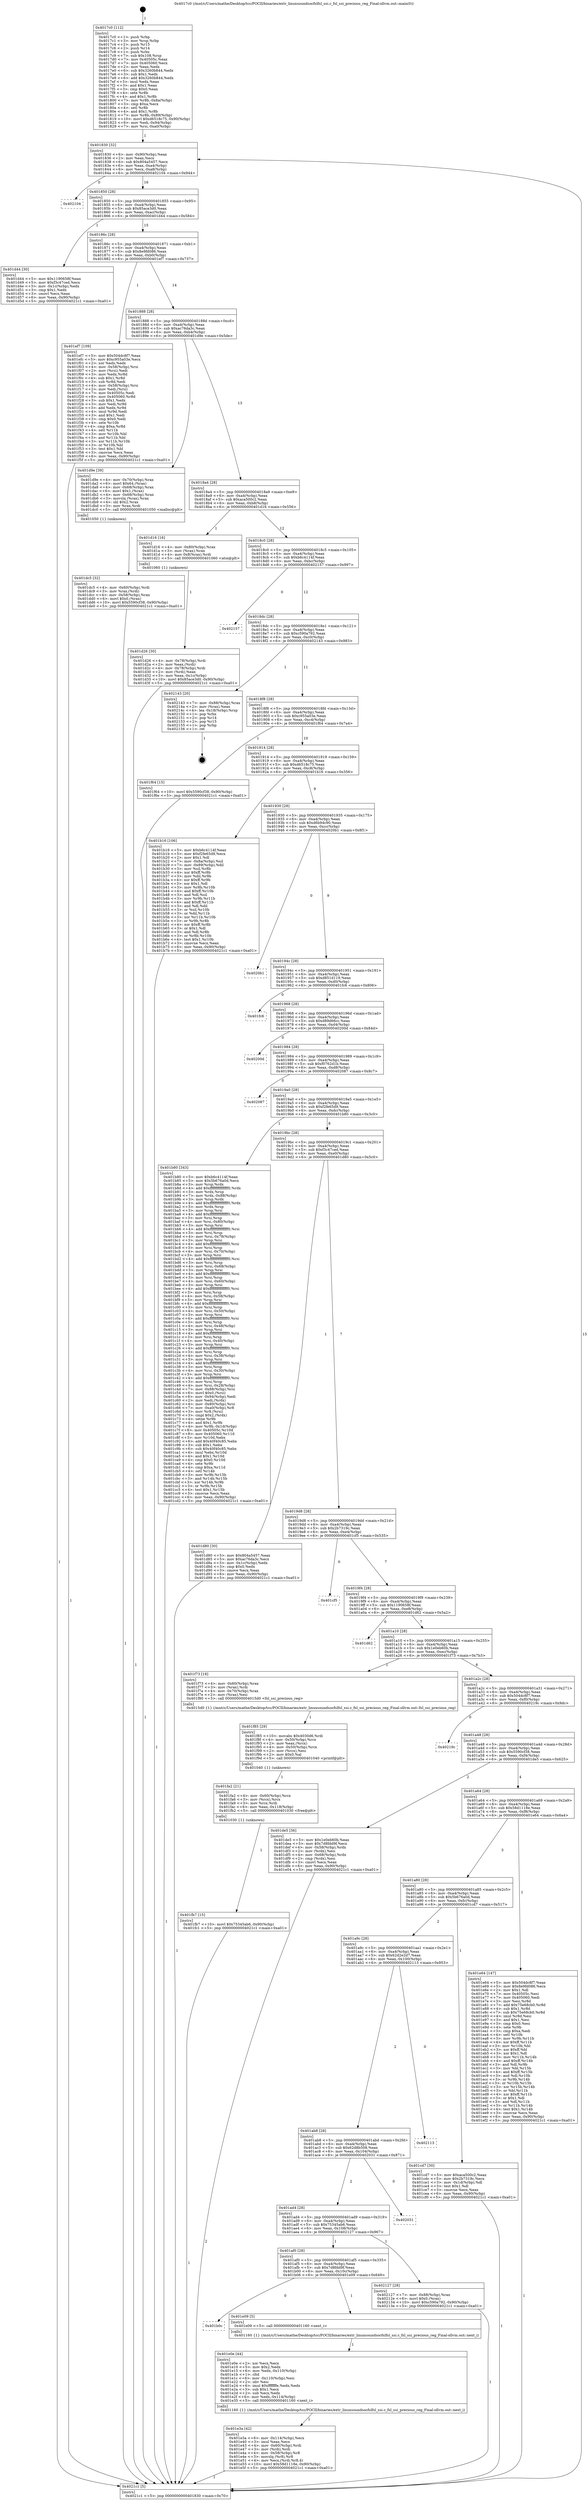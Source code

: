 digraph "0x4017c0" {
  label = "0x4017c0 (/mnt/c/Users/mathe/Desktop/tcc/POCII/binaries/extr_linuxsoundsocfslfsl_ssi.c_fsl_ssi_precious_reg_Final-ollvm.out::main(0))"
  labelloc = "t"
  node[shape=record]

  Entry [label="",width=0.3,height=0.3,shape=circle,fillcolor=black,style=filled]
  "0x401830" [label="{
     0x401830 [32]\l
     | [instrs]\l
     &nbsp;&nbsp;0x401830 \<+6\>: mov -0x90(%rbp),%eax\l
     &nbsp;&nbsp;0x401836 \<+2\>: mov %eax,%ecx\l
     &nbsp;&nbsp;0x401838 \<+6\>: sub $0x804a5457,%ecx\l
     &nbsp;&nbsp;0x40183e \<+6\>: mov %eax,-0xa4(%rbp)\l
     &nbsp;&nbsp;0x401844 \<+6\>: mov %ecx,-0xa8(%rbp)\l
     &nbsp;&nbsp;0x40184a \<+6\>: je 0000000000402104 \<main+0x944\>\l
  }"]
  "0x402104" [label="{
     0x402104\l
  }", style=dashed]
  "0x401850" [label="{
     0x401850 [28]\l
     | [instrs]\l
     &nbsp;&nbsp;0x401850 \<+5\>: jmp 0000000000401855 \<main+0x95\>\l
     &nbsp;&nbsp;0x401855 \<+6\>: mov -0xa4(%rbp),%eax\l
     &nbsp;&nbsp;0x40185b \<+5\>: sub $0x85ace3d0,%eax\l
     &nbsp;&nbsp;0x401860 \<+6\>: mov %eax,-0xac(%rbp)\l
     &nbsp;&nbsp;0x401866 \<+6\>: je 0000000000401d44 \<main+0x584\>\l
  }"]
  Exit [label="",width=0.3,height=0.3,shape=circle,fillcolor=black,style=filled,peripheries=2]
  "0x401d44" [label="{
     0x401d44 [30]\l
     | [instrs]\l
     &nbsp;&nbsp;0x401d44 \<+5\>: mov $0x1190658f,%eax\l
     &nbsp;&nbsp;0x401d49 \<+5\>: mov $0xf3c47ced,%ecx\l
     &nbsp;&nbsp;0x401d4e \<+3\>: mov -0x1c(%rbp),%edx\l
     &nbsp;&nbsp;0x401d51 \<+3\>: cmp $0x1,%edx\l
     &nbsp;&nbsp;0x401d54 \<+3\>: cmovl %ecx,%eax\l
     &nbsp;&nbsp;0x401d57 \<+6\>: mov %eax,-0x90(%rbp)\l
     &nbsp;&nbsp;0x401d5d \<+5\>: jmp 00000000004021c1 \<main+0xa01\>\l
  }"]
  "0x40186c" [label="{
     0x40186c [28]\l
     | [instrs]\l
     &nbsp;&nbsp;0x40186c \<+5\>: jmp 0000000000401871 \<main+0xb1\>\l
     &nbsp;&nbsp;0x401871 \<+6\>: mov -0xa4(%rbp),%eax\l
     &nbsp;&nbsp;0x401877 \<+5\>: sub $0x8e9fd086,%eax\l
     &nbsp;&nbsp;0x40187c \<+6\>: mov %eax,-0xb0(%rbp)\l
     &nbsp;&nbsp;0x401882 \<+6\>: je 0000000000401ef7 \<main+0x737\>\l
  }"]
  "0x401fb7" [label="{
     0x401fb7 [15]\l
     | [instrs]\l
     &nbsp;&nbsp;0x401fb7 \<+10\>: movl $0x75345ab6,-0x90(%rbp)\l
     &nbsp;&nbsp;0x401fc1 \<+5\>: jmp 00000000004021c1 \<main+0xa01\>\l
  }"]
  "0x401ef7" [label="{
     0x401ef7 [109]\l
     | [instrs]\l
     &nbsp;&nbsp;0x401ef7 \<+5\>: mov $0x504dc8f7,%eax\l
     &nbsp;&nbsp;0x401efc \<+5\>: mov $0xc955a03e,%ecx\l
     &nbsp;&nbsp;0x401f01 \<+2\>: xor %edx,%edx\l
     &nbsp;&nbsp;0x401f03 \<+4\>: mov -0x58(%rbp),%rsi\l
     &nbsp;&nbsp;0x401f07 \<+2\>: mov (%rsi),%edi\l
     &nbsp;&nbsp;0x401f09 \<+3\>: mov %edx,%r8d\l
     &nbsp;&nbsp;0x401f0c \<+4\>: sub $0x1,%r8d\l
     &nbsp;&nbsp;0x401f10 \<+3\>: sub %r8d,%edi\l
     &nbsp;&nbsp;0x401f13 \<+4\>: mov -0x58(%rbp),%rsi\l
     &nbsp;&nbsp;0x401f17 \<+2\>: mov %edi,(%rsi)\l
     &nbsp;&nbsp;0x401f19 \<+7\>: mov 0x40505c,%edi\l
     &nbsp;&nbsp;0x401f20 \<+8\>: mov 0x405060,%r8d\l
     &nbsp;&nbsp;0x401f28 \<+3\>: sub $0x1,%edx\l
     &nbsp;&nbsp;0x401f2b \<+3\>: mov %edi,%r9d\l
     &nbsp;&nbsp;0x401f2e \<+3\>: add %edx,%r9d\l
     &nbsp;&nbsp;0x401f31 \<+4\>: imul %r9d,%edi\l
     &nbsp;&nbsp;0x401f35 \<+3\>: and $0x1,%edi\l
     &nbsp;&nbsp;0x401f38 \<+3\>: cmp $0x0,%edi\l
     &nbsp;&nbsp;0x401f3b \<+4\>: sete %r10b\l
     &nbsp;&nbsp;0x401f3f \<+4\>: cmp $0xa,%r8d\l
     &nbsp;&nbsp;0x401f43 \<+4\>: setl %r11b\l
     &nbsp;&nbsp;0x401f47 \<+3\>: mov %r10b,%bl\l
     &nbsp;&nbsp;0x401f4a \<+3\>: and %r11b,%bl\l
     &nbsp;&nbsp;0x401f4d \<+3\>: xor %r11b,%r10b\l
     &nbsp;&nbsp;0x401f50 \<+3\>: or %r10b,%bl\l
     &nbsp;&nbsp;0x401f53 \<+3\>: test $0x1,%bl\l
     &nbsp;&nbsp;0x401f56 \<+3\>: cmovne %ecx,%eax\l
     &nbsp;&nbsp;0x401f59 \<+6\>: mov %eax,-0x90(%rbp)\l
     &nbsp;&nbsp;0x401f5f \<+5\>: jmp 00000000004021c1 \<main+0xa01\>\l
  }"]
  "0x401888" [label="{
     0x401888 [28]\l
     | [instrs]\l
     &nbsp;&nbsp;0x401888 \<+5\>: jmp 000000000040188d \<main+0xcd\>\l
     &nbsp;&nbsp;0x40188d \<+6\>: mov -0xa4(%rbp),%eax\l
     &nbsp;&nbsp;0x401893 \<+5\>: sub $0xac76da3c,%eax\l
     &nbsp;&nbsp;0x401898 \<+6\>: mov %eax,-0xb4(%rbp)\l
     &nbsp;&nbsp;0x40189e \<+6\>: je 0000000000401d9e \<main+0x5de\>\l
  }"]
  "0x401fa2" [label="{
     0x401fa2 [21]\l
     | [instrs]\l
     &nbsp;&nbsp;0x401fa2 \<+4\>: mov -0x60(%rbp),%rcx\l
     &nbsp;&nbsp;0x401fa6 \<+3\>: mov (%rcx),%rcx\l
     &nbsp;&nbsp;0x401fa9 \<+3\>: mov %rcx,%rdi\l
     &nbsp;&nbsp;0x401fac \<+6\>: mov %eax,-0x118(%rbp)\l
     &nbsp;&nbsp;0x401fb2 \<+5\>: call 0000000000401030 \<free@plt\>\l
     | [calls]\l
     &nbsp;&nbsp;0x401030 \{1\} (unknown)\l
  }"]
  "0x401d9e" [label="{
     0x401d9e [39]\l
     | [instrs]\l
     &nbsp;&nbsp;0x401d9e \<+4\>: mov -0x70(%rbp),%rax\l
     &nbsp;&nbsp;0x401da2 \<+6\>: movl $0x64,(%rax)\l
     &nbsp;&nbsp;0x401da8 \<+4\>: mov -0x68(%rbp),%rax\l
     &nbsp;&nbsp;0x401dac \<+6\>: movl $0x1,(%rax)\l
     &nbsp;&nbsp;0x401db2 \<+4\>: mov -0x68(%rbp),%rax\l
     &nbsp;&nbsp;0x401db6 \<+3\>: movslq (%rax),%rax\l
     &nbsp;&nbsp;0x401db9 \<+4\>: shl $0x2,%rax\l
     &nbsp;&nbsp;0x401dbd \<+3\>: mov %rax,%rdi\l
     &nbsp;&nbsp;0x401dc0 \<+5\>: call 0000000000401050 \<malloc@plt\>\l
     | [calls]\l
     &nbsp;&nbsp;0x401050 \{1\} (unknown)\l
  }"]
  "0x4018a4" [label="{
     0x4018a4 [28]\l
     | [instrs]\l
     &nbsp;&nbsp;0x4018a4 \<+5\>: jmp 00000000004018a9 \<main+0xe9\>\l
     &nbsp;&nbsp;0x4018a9 \<+6\>: mov -0xa4(%rbp),%eax\l
     &nbsp;&nbsp;0x4018af \<+5\>: sub $0xaca500c2,%eax\l
     &nbsp;&nbsp;0x4018b4 \<+6\>: mov %eax,-0xb8(%rbp)\l
     &nbsp;&nbsp;0x4018ba \<+6\>: je 0000000000401d16 \<main+0x556\>\l
  }"]
  "0x401f85" [label="{
     0x401f85 [29]\l
     | [instrs]\l
     &nbsp;&nbsp;0x401f85 \<+10\>: movabs $0x4030d6,%rdi\l
     &nbsp;&nbsp;0x401f8f \<+4\>: mov -0x50(%rbp),%rcx\l
     &nbsp;&nbsp;0x401f93 \<+2\>: mov %eax,(%rcx)\l
     &nbsp;&nbsp;0x401f95 \<+4\>: mov -0x50(%rbp),%rcx\l
     &nbsp;&nbsp;0x401f99 \<+2\>: mov (%rcx),%esi\l
     &nbsp;&nbsp;0x401f9b \<+2\>: mov $0x0,%al\l
     &nbsp;&nbsp;0x401f9d \<+5\>: call 0000000000401040 \<printf@plt\>\l
     | [calls]\l
     &nbsp;&nbsp;0x401040 \{1\} (unknown)\l
  }"]
  "0x401d16" [label="{
     0x401d16 [16]\l
     | [instrs]\l
     &nbsp;&nbsp;0x401d16 \<+4\>: mov -0x80(%rbp),%rax\l
     &nbsp;&nbsp;0x401d1a \<+3\>: mov (%rax),%rax\l
     &nbsp;&nbsp;0x401d1d \<+4\>: mov 0x8(%rax),%rdi\l
     &nbsp;&nbsp;0x401d21 \<+5\>: call 0000000000401060 \<atoi@plt\>\l
     | [calls]\l
     &nbsp;&nbsp;0x401060 \{1\} (unknown)\l
  }"]
  "0x4018c0" [label="{
     0x4018c0 [28]\l
     | [instrs]\l
     &nbsp;&nbsp;0x4018c0 \<+5\>: jmp 00000000004018c5 \<main+0x105\>\l
     &nbsp;&nbsp;0x4018c5 \<+6\>: mov -0xa4(%rbp),%eax\l
     &nbsp;&nbsp;0x4018cb \<+5\>: sub $0xb6c4114f,%eax\l
     &nbsp;&nbsp;0x4018d0 \<+6\>: mov %eax,-0xbc(%rbp)\l
     &nbsp;&nbsp;0x4018d6 \<+6\>: je 0000000000402157 \<main+0x997\>\l
  }"]
  "0x401e3a" [label="{
     0x401e3a [42]\l
     | [instrs]\l
     &nbsp;&nbsp;0x401e3a \<+6\>: mov -0x114(%rbp),%ecx\l
     &nbsp;&nbsp;0x401e40 \<+3\>: imul %eax,%ecx\l
     &nbsp;&nbsp;0x401e43 \<+4\>: mov -0x60(%rbp),%rdi\l
     &nbsp;&nbsp;0x401e47 \<+3\>: mov (%rdi),%rdi\l
     &nbsp;&nbsp;0x401e4a \<+4\>: mov -0x58(%rbp),%r8\l
     &nbsp;&nbsp;0x401e4e \<+3\>: movslq (%r8),%r8\l
     &nbsp;&nbsp;0x401e51 \<+4\>: mov %ecx,(%rdi,%r8,4)\l
     &nbsp;&nbsp;0x401e55 \<+10\>: movl $0x58d1118e,-0x90(%rbp)\l
     &nbsp;&nbsp;0x401e5f \<+5\>: jmp 00000000004021c1 \<main+0xa01\>\l
  }"]
  "0x402157" [label="{
     0x402157\l
  }", style=dashed]
  "0x4018dc" [label="{
     0x4018dc [28]\l
     | [instrs]\l
     &nbsp;&nbsp;0x4018dc \<+5\>: jmp 00000000004018e1 \<main+0x121\>\l
     &nbsp;&nbsp;0x4018e1 \<+6\>: mov -0xa4(%rbp),%eax\l
     &nbsp;&nbsp;0x4018e7 \<+5\>: sub $0xc590a792,%eax\l
     &nbsp;&nbsp;0x4018ec \<+6\>: mov %eax,-0xc0(%rbp)\l
     &nbsp;&nbsp;0x4018f2 \<+6\>: je 0000000000402143 \<main+0x983\>\l
  }"]
  "0x401e0e" [label="{
     0x401e0e [44]\l
     | [instrs]\l
     &nbsp;&nbsp;0x401e0e \<+2\>: xor %ecx,%ecx\l
     &nbsp;&nbsp;0x401e10 \<+5\>: mov $0x2,%edx\l
     &nbsp;&nbsp;0x401e15 \<+6\>: mov %edx,-0x110(%rbp)\l
     &nbsp;&nbsp;0x401e1b \<+1\>: cltd\l
     &nbsp;&nbsp;0x401e1c \<+6\>: mov -0x110(%rbp),%esi\l
     &nbsp;&nbsp;0x401e22 \<+2\>: idiv %esi\l
     &nbsp;&nbsp;0x401e24 \<+6\>: imul $0xfffffffe,%edx,%edx\l
     &nbsp;&nbsp;0x401e2a \<+3\>: sub $0x1,%ecx\l
     &nbsp;&nbsp;0x401e2d \<+2\>: sub %ecx,%edx\l
     &nbsp;&nbsp;0x401e2f \<+6\>: mov %edx,-0x114(%rbp)\l
     &nbsp;&nbsp;0x401e35 \<+5\>: call 0000000000401160 \<next_i\>\l
     | [calls]\l
     &nbsp;&nbsp;0x401160 \{1\} (/mnt/c/Users/mathe/Desktop/tcc/POCII/binaries/extr_linuxsoundsocfslfsl_ssi.c_fsl_ssi_precious_reg_Final-ollvm.out::next_i)\l
  }"]
  "0x402143" [label="{
     0x402143 [20]\l
     | [instrs]\l
     &nbsp;&nbsp;0x402143 \<+7\>: mov -0x88(%rbp),%rax\l
     &nbsp;&nbsp;0x40214a \<+2\>: mov (%rax),%eax\l
     &nbsp;&nbsp;0x40214c \<+4\>: lea -0x18(%rbp),%rsp\l
     &nbsp;&nbsp;0x402150 \<+1\>: pop %rbx\l
     &nbsp;&nbsp;0x402151 \<+2\>: pop %r14\l
     &nbsp;&nbsp;0x402153 \<+2\>: pop %r15\l
     &nbsp;&nbsp;0x402155 \<+1\>: pop %rbp\l
     &nbsp;&nbsp;0x402156 \<+1\>: ret\l
  }"]
  "0x4018f8" [label="{
     0x4018f8 [28]\l
     | [instrs]\l
     &nbsp;&nbsp;0x4018f8 \<+5\>: jmp 00000000004018fd \<main+0x13d\>\l
     &nbsp;&nbsp;0x4018fd \<+6\>: mov -0xa4(%rbp),%eax\l
     &nbsp;&nbsp;0x401903 \<+5\>: sub $0xc955a03e,%eax\l
     &nbsp;&nbsp;0x401908 \<+6\>: mov %eax,-0xc4(%rbp)\l
     &nbsp;&nbsp;0x40190e \<+6\>: je 0000000000401f64 \<main+0x7a4\>\l
  }"]
  "0x401b0c" [label="{
     0x401b0c\l
  }", style=dashed]
  "0x401f64" [label="{
     0x401f64 [15]\l
     | [instrs]\l
     &nbsp;&nbsp;0x401f64 \<+10\>: movl $0x5590cf38,-0x90(%rbp)\l
     &nbsp;&nbsp;0x401f6e \<+5\>: jmp 00000000004021c1 \<main+0xa01\>\l
  }"]
  "0x401914" [label="{
     0x401914 [28]\l
     | [instrs]\l
     &nbsp;&nbsp;0x401914 \<+5\>: jmp 0000000000401919 \<main+0x159\>\l
     &nbsp;&nbsp;0x401919 \<+6\>: mov -0xa4(%rbp),%eax\l
     &nbsp;&nbsp;0x40191f \<+5\>: sub $0xd6518c75,%eax\l
     &nbsp;&nbsp;0x401924 \<+6\>: mov %eax,-0xc8(%rbp)\l
     &nbsp;&nbsp;0x40192a \<+6\>: je 0000000000401b16 \<main+0x356\>\l
  }"]
  "0x401e09" [label="{
     0x401e09 [5]\l
     | [instrs]\l
     &nbsp;&nbsp;0x401e09 \<+5\>: call 0000000000401160 \<next_i\>\l
     | [calls]\l
     &nbsp;&nbsp;0x401160 \{1\} (/mnt/c/Users/mathe/Desktop/tcc/POCII/binaries/extr_linuxsoundsocfslfsl_ssi.c_fsl_ssi_precious_reg_Final-ollvm.out::next_i)\l
  }"]
  "0x401b16" [label="{
     0x401b16 [106]\l
     | [instrs]\l
     &nbsp;&nbsp;0x401b16 \<+5\>: mov $0xb6c4114f,%eax\l
     &nbsp;&nbsp;0x401b1b \<+5\>: mov $0xf2fe65d9,%ecx\l
     &nbsp;&nbsp;0x401b20 \<+2\>: mov $0x1,%dl\l
     &nbsp;&nbsp;0x401b22 \<+7\>: mov -0x8a(%rbp),%sil\l
     &nbsp;&nbsp;0x401b29 \<+7\>: mov -0x89(%rbp),%dil\l
     &nbsp;&nbsp;0x401b30 \<+3\>: mov %sil,%r8b\l
     &nbsp;&nbsp;0x401b33 \<+4\>: xor $0xff,%r8b\l
     &nbsp;&nbsp;0x401b37 \<+3\>: mov %dil,%r9b\l
     &nbsp;&nbsp;0x401b3a \<+4\>: xor $0xff,%r9b\l
     &nbsp;&nbsp;0x401b3e \<+3\>: xor $0x1,%dl\l
     &nbsp;&nbsp;0x401b41 \<+3\>: mov %r8b,%r10b\l
     &nbsp;&nbsp;0x401b44 \<+4\>: and $0xff,%r10b\l
     &nbsp;&nbsp;0x401b48 \<+3\>: and %dl,%sil\l
     &nbsp;&nbsp;0x401b4b \<+3\>: mov %r9b,%r11b\l
     &nbsp;&nbsp;0x401b4e \<+4\>: and $0xff,%r11b\l
     &nbsp;&nbsp;0x401b52 \<+3\>: and %dl,%dil\l
     &nbsp;&nbsp;0x401b55 \<+3\>: or %sil,%r10b\l
     &nbsp;&nbsp;0x401b58 \<+3\>: or %dil,%r11b\l
     &nbsp;&nbsp;0x401b5b \<+3\>: xor %r11b,%r10b\l
     &nbsp;&nbsp;0x401b5e \<+3\>: or %r9b,%r8b\l
     &nbsp;&nbsp;0x401b61 \<+4\>: xor $0xff,%r8b\l
     &nbsp;&nbsp;0x401b65 \<+3\>: or $0x1,%dl\l
     &nbsp;&nbsp;0x401b68 \<+3\>: and %dl,%r8b\l
     &nbsp;&nbsp;0x401b6b \<+3\>: or %r8b,%r10b\l
     &nbsp;&nbsp;0x401b6e \<+4\>: test $0x1,%r10b\l
     &nbsp;&nbsp;0x401b72 \<+3\>: cmovne %ecx,%eax\l
     &nbsp;&nbsp;0x401b75 \<+6\>: mov %eax,-0x90(%rbp)\l
     &nbsp;&nbsp;0x401b7b \<+5\>: jmp 00000000004021c1 \<main+0xa01\>\l
  }"]
  "0x401930" [label="{
     0x401930 [28]\l
     | [instrs]\l
     &nbsp;&nbsp;0x401930 \<+5\>: jmp 0000000000401935 \<main+0x175\>\l
     &nbsp;&nbsp;0x401935 \<+6\>: mov -0xa4(%rbp),%eax\l
     &nbsp;&nbsp;0x40193b \<+5\>: sub $0xd6b94c90,%eax\l
     &nbsp;&nbsp;0x401940 \<+6\>: mov %eax,-0xcc(%rbp)\l
     &nbsp;&nbsp;0x401946 \<+6\>: je 00000000004020b1 \<main+0x8f1\>\l
  }"]
  "0x4021c1" [label="{
     0x4021c1 [5]\l
     | [instrs]\l
     &nbsp;&nbsp;0x4021c1 \<+5\>: jmp 0000000000401830 \<main+0x70\>\l
  }"]
  "0x4017c0" [label="{
     0x4017c0 [112]\l
     | [instrs]\l
     &nbsp;&nbsp;0x4017c0 \<+1\>: push %rbp\l
     &nbsp;&nbsp;0x4017c1 \<+3\>: mov %rsp,%rbp\l
     &nbsp;&nbsp;0x4017c4 \<+2\>: push %r15\l
     &nbsp;&nbsp;0x4017c6 \<+2\>: push %r14\l
     &nbsp;&nbsp;0x4017c8 \<+1\>: push %rbx\l
     &nbsp;&nbsp;0x4017c9 \<+7\>: sub $0x108,%rsp\l
     &nbsp;&nbsp;0x4017d0 \<+7\>: mov 0x40505c,%eax\l
     &nbsp;&nbsp;0x4017d7 \<+7\>: mov 0x405060,%ecx\l
     &nbsp;&nbsp;0x4017de \<+2\>: mov %eax,%edx\l
     &nbsp;&nbsp;0x4017e0 \<+6\>: sub $0x3260b844,%edx\l
     &nbsp;&nbsp;0x4017e6 \<+3\>: sub $0x1,%edx\l
     &nbsp;&nbsp;0x4017e9 \<+6\>: add $0x3260b844,%edx\l
     &nbsp;&nbsp;0x4017ef \<+3\>: imul %edx,%eax\l
     &nbsp;&nbsp;0x4017f2 \<+3\>: and $0x1,%eax\l
     &nbsp;&nbsp;0x4017f5 \<+3\>: cmp $0x0,%eax\l
     &nbsp;&nbsp;0x4017f8 \<+4\>: sete %r8b\l
     &nbsp;&nbsp;0x4017fc \<+4\>: and $0x1,%r8b\l
     &nbsp;&nbsp;0x401800 \<+7\>: mov %r8b,-0x8a(%rbp)\l
     &nbsp;&nbsp;0x401807 \<+3\>: cmp $0xa,%ecx\l
     &nbsp;&nbsp;0x40180a \<+4\>: setl %r8b\l
     &nbsp;&nbsp;0x40180e \<+4\>: and $0x1,%r8b\l
     &nbsp;&nbsp;0x401812 \<+7\>: mov %r8b,-0x89(%rbp)\l
     &nbsp;&nbsp;0x401819 \<+10\>: movl $0xd6518c75,-0x90(%rbp)\l
     &nbsp;&nbsp;0x401823 \<+6\>: mov %edi,-0x94(%rbp)\l
     &nbsp;&nbsp;0x401829 \<+7\>: mov %rsi,-0xa0(%rbp)\l
  }"]
  "0x401af0" [label="{
     0x401af0 [28]\l
     | [instrs]\l
     &nbsp;&nbsp;0x401af0 \<+5\>: jmp 0000000000401af5 \<main+0x335\>\l
     &nbsp;&nbsp;0x401af5 \<+6\>: mov -0xa4(%rbp),%eax\l
     &nbsp;&nbsp;0x401afb \<+5\>: sub $0x7d8fdd9f,%eax\l
     &nbsp;&nbsp;0x401b00 \<+6\>: mov %eax,-0x10c(%rbp)\l
     &nbsp;&nbsp;0x401b06 \<+6\>: je 0000000000401e09 \<main+0x649\>\l
  }"]
  "0x4020b1" [label="{
     0x4020b1\l
  }", style=dashed]
  "0x40194c" [label="{
     0x40194c [28]\l
     | [instrs]\l
     &nbsp;&nbsp;0x40194c \<+5\>: jmp 0000000000401951 \<main+0x191\>\l
     &nbsp;&nbsp;0x401951 \<+6\>: mov -0xa4(%rbp),%eax\l
     &nbsp;&nbsp;0x401957 \<+5\>: sub $0xd851d119,%eax\l
     &nbsp;&nbsp;0x40195c \<+6\>: mov %eax,-0xd0(%rbp)\l
     &nbsp;&nbsp;0x401962 \<+6\>: je 0000000000401fc6 \<main+0x806\>\l
  }"]
  "0x402127" [label="{
     0x402127 [28]\l
     | [instrs]\l
     &nbsp;&nbsp;0x402127 \<+7\>: mov -0x88(%rbp),%rax\l
     &nbsp;&nbsp;0x40212e \<+6\>: movl $0x0,(%rax)\l
     &nbsp;&nbsp;0x402134 \<+10\>: movl $0xc590a792,-0x90(%rbp)\l
     &nbsp;&nbsp;0x40213e \<+5\>: jmp 00000000004021c1 \<main+0xa01\>\l
  }"]
  "0x401fc6" [label="{
     0x401fc6\l
  }", style=dashed]
  "0x401968" [label="{
     0x401968 [28]\l
     | [instrs]\l
     &nbsp;&nbsp;0x401968 \<+5\>: jmp 000000000040196d \<main+0x1ad\>\l
     &nbsp;&nbsp;0x40196d \<+6\>: mov -0xa4(%rbp),%eax\l
     &nbsp;&nbsp;0x401973 \<+5\>: sub $0xd89d66cc,%eax\l
     &nbsp;&nbsp;0x401978 \<+6\>: mov %eax,-0xd4(%rbp)\l
     &nbsp;&nbsp;0x40197e \<+6\>: je 000000000040200d \<main+0x84d\>\l
  }"]
  "0x401ad4" [label="{
     0x401ad4 [28]\l
     | [instrs]\l
     &nbsp;&nbsp;0x401ad4 \<+5\>: jmp 0000000000401ad9 \<main+0x319\>\l
     &nbsp;&nbsp;0x401ad9 \<+6\>: mov -0xa4(%rbp),%eax\l
     &nbsp;&nbsp;0x401adf \<+5\>: sub $0x75345ab6,%eax\l
     &nbsp;&nbsp;0x401ae4 \<+6\>: mov %eax,-0x108(%rbp)\l
     &nbsp;&nbsp;0x401aea \<+6\>: je 0000000000402127 \<main+0x967\>\l
  }"]
  "0x40200d" [label="{
     0x40200d\l
  }", style=dashed]
  "0x401984" [label="{
     0x401984 [28]\l
     | [instrs]\l
     &nbsp;&nbsp;0x401984 \<+5\>: jmp 0000000000401989 \<main+0x1c9\>\l
     &nbsp;&nbsp;0x401989 \<+6\>: mov -0xa4(%rbp),%eax\l
     &nbsp;&nbsp;0x40198f \<+5\>: sub $0xf0762d1b,%eax\l
     &nbsp;&nbsp;0x401994 \<+6\>: mov %eax,-0xd8(%rbp)\l
     &nbsp;&nbsp;0x40199a \<+6\>: je 0000000000402087 \<main+0x8c7\>\l
  }"]
  "0x402031" [label="{
     0x402031\l
  }", style=dashed]
  "0x402087" [label="{
     0x402087\l
  }", style=dashed]
  "0x4019a0" [label="{
     0x4019a0 [28]\l
     | [instrs]\l
     &nbsp;&nbsp;0x4019a0 \<+5\>: jmp 00000000004019a5 \<main+0x1e5\>\l
     &nbsp;&nbsp;0x4019a5 \<+6\>: mov -0xa4(%rbp),%eax\l
     &nbsp;&nbsp;0x4019ab \<+5\>: sub $0xf2fe65d9,%eax\l
     &nbsp;&nbsp;0x4019b0 \<+6\>: mov %eax,-0xdc(%rbp)\l
     &nbsp;&nbsp;0x4019b6 \<+6\>: je 0000000000401b80 \<main+0x3c0\>\l
  }"]
  "0x401ab8" [label="{
     0x401ab8 [28]\l
     | [instrs]\l
     &nbsp;&nbsp;0x401ab8 \<+5\>: jmp 0000000000401abd \<main+0x2fd\>\l
     &nbsp;&nbsp;0x401abd \<+6\>: mov -0xa4(%rbp),%eax\l
     &nbsp;&nbsp;0x401ac3 \<+5\>: sub $0x62d8b508,%eax\l
     &nbsp;&nbsp;0x401ac8 \<+6\>: mov %eax,-0x104(%rbp)\l
     &nbsp;&nbsp;0x401ace \<+6\>: je 0000000000402031 \<main+0x871\>\l
  }"]
  "0x401b80" [label="{
     0x401b80 [343]\l
     | [instrs]\l
     &nbsp;&nbsp;0x401b80 \<+5\>: mov $0xb6c4114f,%eax\l
     &nbsp;&nbsp;0x401b85 \<+5\>: mov $0x5b676a0d,%ecx\l
     &nbsp;&nbsp;0x401b8a \<+3\>: mov %rsp,%rdx\l
     &nbsp;&nbsp;0x401b8d \<+4\>: add $0xfffffffffffffff0,%rdx\l
     &nbsp;&nbsp;0x401b91 \<+3\>: mov %rdx,%rsp\l
     &nbsp;&nbsp;0x401b94 \<+7\>: mov %rdx,-0x88(%rbp)\l
     &nbsp;&nbsp;0x401b9b \<+3\>: mov %rsp,%rdx\l
     &nbsp;&nbsp;0x401b9e \<+4\>: add $0xfffffffffffffff0,%rdx\l
     &nbsp;&nbsp;0x401ba2 \<+3\>: mov %rdx,%rsp\l
     &nbsp;&nbsp;0x401ba5 \<+3\>: mov %rsp,%rsi\l
     &nbsp;&nbsp;0x401ba8 \<+4\>: add $0xfffffffffffffff0,%rsi\l
     &nbsp;&nbsp;0x401bac \<+3\>: mov %rsi,%rsp\l
     &nbsp;&nbsp;0x401baf \<+4\>: mov %rsi,-0x80(%rbp)\l
     &nbsp;&nbsp;0x401bb3 \<+3\>: mov %rsp,%rsi\l
     &nbsp;&nbsp;0x401bb6 \<+4\>: add $0xfffffffffffffff0,%rsi\l
     &nbsp;&nbsp;0x401bba \<+3\>: mov %rsi,%rsp\l
     &nbsp;&nbsp;0x401bbd \<+4\>: mov %rsi,-0x78(%rbp)\l
     &nbsp;&nbsp;0x401bc1 \<+3\>: mov %rsp,%rsi\l
     &nbsp;&nbsp;0x401bc4 \<+4\>: add $0xfffffffffffffff0,%rsi\l
     &nbsp;&nbsp;0x401bc8 \<+3\>: mov %rsi,%rsp\l
     &nbsp;&nbsp;0x401bcb \<+4\>: mov %rsi,-0x70(%rbp)\l
     &nbsp;&nbsp;0x401bcf \<+3\>: mov %rsp,%rsi\l
     &nbsp;&nbsp;0x401bd2 \<+4\>: add $0xfffffffffffffff0,%rsi\l
     &nbsp;&nbsp;0x401bd6 \<+3\>: mov %rsi,%rsp\l
     &nbsp;&nbsp;0x401bd9 \<+4\>: mov %rsi,-0x68(%rbp)\l
     &nbsp;&nbsp;0x401bdd \<+3\>: mov %rsp,%rsi\l
     &nbsp;&nbsp;0x401be0 \<+4\>: add $0xfffffffffffffff0,%rsi\l
     &nbsp;&nbsp;0x401be4 \<+3\>: mov %rsi,%rsp\l
     &nbsp;&nbsp;0x401be7 \<+4\>: mov %rsi,-0x60(%rbp)\l
     &nbsp;&nbsp;0x401beb \<+3\>: mov %rsp,%rsi\l
     &nbsp;&nbsp;0x401bee \<+4\>: add $0xfffffffffffffff0,%rsi\l
     &nbsp;&nbsp;0x401bf2 \<+3\>: mov %rsi,%rsp\l
     &nbsp;&nbsp;0x401bf5 \<+4\>: mov %rsi,-0x58(%rbp)\l
     &nbsp;&nbsp;0x401bf9 \<+3\>: mov %rsp,%rsi\l
     &nbsp;&nbsp;0x401bfc \<+4\>: add $0xfffffffffffffff0,%rsi\l
     &nbsp;&nbsp;0x401c00 \<+3\>: mov %rsi,%rsp\l
     &nbsp;&nbsp;0x401c03 \<+4\>: mov %rsi,-0x50(%rbp)\l
     &nbsp;&nbsp;0x401c07 \<+3\>: mov %rsp,%rsi\l
     &nbsp;&nbsp;0x401c0a \<+4\>: add $0xfffffffffffffff0,%rsi\l
     &nbsp;&nbsp;0x401c0e \<+3\>: mov %rsi,%rsp\l
     &nbsp;&nbsp;0x401c11 \<+4\>: mov %rsi,-0x48(%rbp)\l
     &nbsp;&nbsp;0x401c15 \<+3\>: mov %rsp,%rsi\l
     &nbsp;&nbsp;0x401c18 \<+4\>: add $0xfffffffffffffff0,%rsi\l
     &nbsp;&nbsp;0x401c1c \<+3\>: mov %rsi,%rsp\l
     &nbsp;&nbsp;0x401c1f \<+4\>: mov %rsi,-0x40(%rbp)\l
     &nbsp;&nbsp;0x401c23 \<+3\>: mov %rsp,%rsi\l
     &nbsp;&nbsp;0x401c26 \<+4\>: add $0xfffffffffffffff0,%rsi\l
     &nbsp;&nbsp;0x401c2a \<+3\>: mov %rsi,%rsp\l
     &nbsp;&nbsp;0x401c2d \<+4\>: mov %rsi,-0x38(%rbp)\l
     &nbsp;&nbsp;0x401c31 \<+3\>: mov %rsp,%rsi\l
     &nbsp;&nbsp;0x401c34 \<+4\>: add $0xfffffffffffffff0,%rsi\l
     &nbsp;&nbsp;0x401c38 \<+3\>: mov %rsi,%rsp\l
     &nbsp;&nbsp;0x401c3b \<+4\>: mov %rsi,-0x30(%rbp)\l
     &nbsp;&nbsp;0x401c3f \<+3\>: mov %rsp,%rsi\l
     &nbsp;&nbsp;0x401c42 \<+4\>: add $0xfffffffffffffff0,%rsi\l
     &nbsp;&nbsp;0x401c46 \<+3\>: mov %rsi,%rsp\l
     &nbsp;&nbsp;0x401c49 \<+4\>: mov %rsi,-0x28(%rbp)\l
     &nbsp;&nbsp;0x401c4d \<+7\>: mov -0x88(%rbp),%rsi\l
     &nbsp;&nbsp;0x401c54 \<+6\>: movl $0x0,(%rsi)\l
     &nbsp;&nbsp;0x401c5a \<+6\>: mov -0x94(%rbp),%edi\l
     &nbsp;&nbsp;0x401c60 \<+2\>: mov %edi,(%rdx)\l
     &nbsp;&nbsp;0x401c62 \<+4\>: mov -0x80(%rbp),%rsi\l
     &nbsp;&nbsp;0x401c66 \<+7\>: mov -0xa0(%rbp),%r8\l
     &nbsp;&nbsp;0x401c6d \<+3\>: mov %r8,(%rsi)\l
     &nbsp;&nbsp;0x401c70 \<+3\>: cmpl $0x2,(%rdx)\l
     &nbsp;&nbsp;0x401c73 \<+4\>: setne %r9b\l
     &nbsp;&nbsp;0x401c77 \<+4\>: and $0x1,%r9b\l
     &nbsp;&nbsp;0x401c7b \<+4\>: mov %r9b,-0x1d(%rbp)\l
     &nbsp;&nbsp;0x401c7f \<+8\>: mov 0x40505c,%r10d\l
     &nbsp;&nbsp;0x401c87 \<+8\>: mov 0x405060,%r11d\l
     &nbsp;&nbsp;0x401c8f \<+3\>: mov %r10d,%ebx\l
     &nbsp;&nbsp;0x401c92 \<+6\>: add $0x40f40c85,%ebx\l
     &nbsp;&nbsp;0x401c98 \<+3\>: sub $0x1,%ebx\l
     &nbsp;&nbsp;0x401c9b \<+6\>: sub $0x40f40c85,%ebx\l
     &nbsp;&nbsp;0x401ca1 \<+4\>: imul %ebx,%r10d\l
     &nbsp;&nbsp;0x401ca5 \<+4\>: and $0x1,%r10d\l
     &nbsp;&nbsp;0x401ca9 \<+4\>: cmp $0x0,%r10d\l
     &nbsp;&nbsp;0x401cad \<+4\>: sete %r9b\l
     &nbsp;&nbsp;0x401cb1 \<+4\>: cmp $0xa,%r11d\l
     &nbsp;&nbsp;0x401cb5 \<+4\>: setl %r14b\l
     &nbsp;&nbsp;0x401cb9 \<+3\>: mov %r9b,%r15b\l
     &nbsp;&nbsp;0x401cbc \<+3\>: and %r14b,%r15b\l
     &nbsp;&nbsp;0x401cbf \<+3\>: xor %r14b,%r9b\l
     &nbsp;&nbsp;0x401cc2 \<+3\>: or %r9b,%r15b\l
     &nbsp;&nbsp;0x401cc5 \<+4\>: test $0x1,%r15b\l
     &nbsp;&nbsp;0x401cc9 \<+3\>: cmovne %ecx,%eax\l
     &nbsp;&nbsp;0x401ccc \<+6\>: mov %eax,-0x90(%rbp)\l
     &nbsp;&nbsp;0x401cd2 \<+5\>: jmp 00000000004021c1 \<main+0xa01\>\l
  }"]
  "0x4019bc" [label="{
     0x4019bc [28]\l
     | [instrs]\l
     &nbsp;&nbsp;0x4019bc \<+5\>: jmp 00000000004019c1 \<main+0x201\>\l
     &nbsp;&nbsp;0x4019c1 \<+6\>: mov -0xa4(%rbp),%eax\l
     &nbsp;&nbsp;0x4019c7 \<+5\>: sub $0xf3c47ced,%eax\l
     &nbsp;&nbsp;0x4019cc \<+6\>: mov %eax,-0xe0(%rbp)\l
     &nbsp;&nbsp;0x4019d2 \<+6\>: je 0000000000401d80 \<main+0x5c0\>\l
  }"]
  "0x402113" [label="{
     0x402113\l
  }", style=dashed]
  "0x401dc5" [label="{
     0x401dc5 [32]\l
     | [instrs]\l
     &nbsp;&nbsp;0x401dc5 \<+4\>: mov -0x60(%rbp),%rdi\l
     &nbsp;&nbsp;0x401dc9 \<+3\>: mov %rax,(%rdi)\l
     &nbsp;&nbsp;0x401dcc \<+4\>: mov -0x58(%rbp),%rax\l
     &nbsp;&nbsp;0x401dd0 \<+6\>: movl $0x0,(%rax)\l
     &nbsp;&nbsp;0x401dd6 \<+10\>: movl $0x5590cf38,-0x90(%rbp)\l
     &nbsp;&nbsp;0x401de0 \<+5\>: jmp 00000000004021c1 \<main+0xa01\>\l
  }"]
  "0x401d80" [label="{
     0x401d80 [30]\l
     | [instrs]\l
     &nbsp;&nbsp;0x401d80 \<+5\>: mov $0x804a5457,%eax\l
     &nbsp;&nbsp;0x401d85 \<+5\>: mov $0xac76da3c,%ecx\l
     &nbsp;&nbsp;0x401d8a \<+3\>: mov -0x1c(%rbp),%edx\l
     &nbsp;&nbsp;0x401d8d \<+3\>: cmp $0x0,%edx\l
     &nbsp;&nbsp;0x401d90 \<+3\>: cmove %ecx,%eax\l
     &nbsp;&nbsp;0x401d93 \<+6\>: mov %eax,-0x90(%rbp)\l
     &nbsp;&nbsp;0x401d99 \<+5\>: jmp 00000000004021c1 \<main+0xa01\>\l
  }"]
  "0x4019d8" [label="{
     0x4019d8 [28]\l
     | [instrs]\l
     &nbsp;&nbsp;0x4019d8 \<+5\>: jmp 00000000004019dd \<main+0x21d\>\l
     &nbsp;&nbsp;0x4019dd \<+6\>: mov -0xa4(%rbp),%eax\l
     &nbsp;&nbsp;0x4019e3 \<+5\>: sub $0x2b7319c,%eax\l
     &nbsp;&nbsp;0x4019e8 \<+6\>: mov %eax,-0xe4(%rbp)\l
     &nbsp;&nbsp;0x4019ee \<+6\>: je 0000000000401cf5 \<main+0x535\>\l
  }"]
  "0x401d26" [label="{
     0x401d26 [30]\l
     | [instrs]\l
     &nbsp;&nbsp;0x401d26 \<+4\>: mov -0x78(%rbp),%rdi\l
     &nbsp;&nbsp;0x401d2a \<+2\>: mov %eax,(%rdi)\l
     &nbsp;&nbsp;0x401d2c \<+4\>: mov -0x78(%rbp),%rdi\l
     &nbsp;&nbsp;0x401d30 \<+2\>: mov (%rdi),%eax\l
     &nbsp;&nbsp;0x401d32 \<+3\>: mov %eax,-0x1c(%rbp)\l
     &nbsp;&nbsp;0x401d35 \<+10\>: movl $0x85ace3d0,-0x90(%rbp)\l
     &nbsp;&nbsp;0x401d3f \<+5\>: jmp 00000000004021c1 \<main+0xa01\>\l
  }"]
  "0x401cf5" [label="{
     0x401cf5\l
  }", style=dashed]
  "0x4019f4" [label="{
     0x4019f4 [28]\l
     | [instrs]\l
     &nbsp;&nbsp;0x4019f4 \<+5\>: jmp 00000000004019f9 \<main+0x239\>\l
     &nbsp;&nbsp;0x4019f9 \<+6\>: mov -0xa4(%rbp),%eax\l
     &nbsp;&nbsp;0x4019ff \<+5\>: sub $0x1190658f,%eax\l
     &nbsp;&nbsp;0x401a04 \<+6\>: mov %eax,-0xe8(%rbp)\l
     &nbsp;&nbsp;0x401a0a \<+6\>: je 0000000000401d62 \<main+0x5a2\>\l
  }"]
  "0x401a9c" [label="{
     0x401a9c [28]\l
     | [instrs]\l
     &nbsp;&nbsp;0x401a9c \<+5\>: jmp 0000000000401aa1 \<main+0x2e1\>\l
     &nbsp;&nbsp;0x401aa1 \<+6\>: mov -0xa4(%rbp),%eax\l
     &nbsp;&nbsp;0x401aa7 \<+5\>: sub $0x62d2e2d7,%eax\l
     &nbsp;&nbsp;0x401aac \<+6\>: mov %eax,-0x100(%rbp)\l
     &nbsp;&nbsp;0x401ab2 \<+6\>: je 0000000000402113 \<main+0x953\>\l
  }"]
  "0x401d62" [label="{
     0x401d62\l
  }", style=dashed]
  "0x401a10" [label="{
     0x401a10 [28]\l
     | [instrs]\l
     &nbsp;&nbsp;0x401a10 \<+5\>: jmp 0000000000401a15 \<main+0x255\>\l
     &nbsp;&nbsp;0x401a15 \<+6\>: mov -0xa4(%rbp),%eax\l
     &nbsp;&nbsp;0x401a1b \<+5\>: sub $0x1e0eb60b,%eax\l
     &nbsp;&nbsp;0x401a20 \<+6\>: mov %eax,-0xec(%rbp)\l
     &nbsp;&nbsp;0x401a26 \<+6\>: je 0000000000401f73 \<main+0x7b3\>\l
  }"]
  "0x401cd7" [label="{
     0x401cd7 [30]\l
     | [instrs]\l
     &nbsp;&nbsp;0x401cd7 \<+5\>: mov $0xaca500c2,%eax\l
     &nbsp;&nbsp;0x401cdc \<+5\>: mov $0x2b7319c,%ecx\l
     &nbsp;&nbsp;0x401ce1 \<+3\>: mov -0x1d(%rbp),%dl\l
     &nbsp;&nbsp;0x401ce4 \<+3\>: test $0x1,%dl\l
     &nbsp;&nbsp;0x401ce7 \<+3\>: cmovne %ecx,%eax\l
     &nbsp;&nbsp;0x401cea \<+6\>: mov %eax,-0x90(%rbp)\l
     &nbsp;&nbsp;0x401cf0 \<+5\>: jmp 00000000004021c1 \<main+0xa01\>\l
  }"]
  "0x401f73" [label="{
     0x401f73 [18]\l
     | [instrs]\l
     &nbsp;&nbsp;0x401f73 \<+4\>: mov -0x60(%rbp),%rax\l
     &nbsp;&nbsp;0x401f77 \<+3\>: mov (%rax),%rdi\l
     &nbsp;&nbsp;0x401f7a \<+4\>: mov -0x70(%rbp),%rax\l
     &nbsp;&nbsp;0x401f7e \<+2\>: mov (%rax),%esi\l
     &nbsp;&nbsp;0x401f80 \<+5\>: call 00000000004015d0 \<fsl_ssi_precious_reg\>\l
     | [calls]\l
     &nbsp;&nbsp;0x4015d0 \{1\} (/mnt/c/Users/mathe/Desktop/tcc/POCII/binaries/extr_linuxsoundsocfslfsl_ssi.c_fsl_ssi_precious_reg_Final-ollvm.out::fsl_ssi_precious_reg)\l
  }"]
  "0x401a2c" [label="{
     0x401a2c [28]\l
     | [instrs]\l
     &nbsp;&nbsp;0x401a2c \<+5\>: jmp 0000000000401a31 \<main+0x271\>\l
     &nbsp;&nbsp;0x401a31 \<+6\>: mov -0xa4(%rbp),%eax\l
     &nbsp;&nbsp;0x401a37 \<+5\>: sub $0x504dc8f7,%eax\l
     &nbsp;&nbsp;0x401a3c \<+6\>: mov %eax,-0xf0(%rbp)\l
     &nbsp;&nbsp;0x401a42 \<+6\>: je 000000000040219c \<main+0x9dc\>\l
  }"]
  "0x401a80" [label="{
     0x401a80 [28]\l
     | [instrs]\l
     &nbsp;&nbsp;0x401a80 \<+5\>: jmp 0000000000401a85 \<main+0x2c5\>\l
     &nbsp;&nbsp;0x401a85 \<+6\>: mov -0xa4(%rbp),%eax\l
     &nbsp;&nbsp;0x401a8b \<+5\>: sub $0x5b676a0d,%eax\l
     &nbsp;&nbsp;0x401a90 \<+6\>: mov %eax,-0xfc(%rbp)\l
     &nbsp;&nbsp;0x401a96 \<+6\>: je 0000000000401cd7 \<main+0x517\>\l
  }"]
  "0x40219c" [label="{
     0x40219c\l
  }", style=dashed]
  "0x401a48" [label="{
     0x401a48 [28]\l
     | [instrs]\l
     &nbsp;&nbsp;0x401a48 \<+5\>: jmp 0000000000401a4d \<main+0x28d\>\l
     &nbsp;&nbsp;0x401a4d \<+6\>: mov -0xa4(%rbp),%eax\l
     &nbsp;&nbsp;0x401a53 \<+5\>: sub $0x5590cf38,%eax\l
     &nbsp;&nbsp;0x401a58 \<+6\>: mov %eax,-0xf4(%rbp)\l
     &nbsp;&nbsp;0x401a5e \<+6\>: je 0000000000401de5 \<main+0x625\>\l
  }"]
  "0x401e64" [label="{
     0x401e64 [147]\l
     | [instrs]\l
     &nbsp;&nbsp;0x401e64 \<+5\>: mov $0x504dc8f7,%eax\l
     &nbsp;&nbsp;0x401e69 \<+5\>: mov $0x8e9fd086,%ecx\l
     &nbsp;&nbsp;0x401e6e \<+2\>: mov $0x1,%dl\l
     &nbsp;&nbsp;0x401e70 \<+7\>: mov 0x40505c,%esi\l
     &nbsp;&nbsp;0x401e77 \<+7\>: mov 0x405060,%edi\l
     &nbsp;&nbsp;0x401e7e \<+3\>: mov %esi,%r8d\l
     &nbsp;&nbsp;0x401e81 \<+7\>: add $0x75e68cb0,%r8d\l
     &nbsp;&nbsp;0x401e88 \<+4\>: sub $0x1,%r8d\l
     &nbsp;&nbsp;0x401e8c \<+7\>: sub $0x75e68cb0,%r8d\l
     &nbsp;&nbsp;0x401e93 \<+4\>: imul %r8d,%esi\l
     &nbsp;&nbsp;0x401e97 \<+3\>: and $0x1,%esi\l
     &nbsp;&nbsp;0x401e9a \<+3\>: cmp $0x0,%esi\l
     &nbsp;&nbsp;0x401e9d \<+4\>: sete %r9b\l
     &nbsp;&nbsp;0x401ea1 \<+3\>: cmp $0xa,%edi\l
     &nbsp;&nbsp;0x401ea4 \<+4\>: setl %r10b\l
     &nbsp;&nbsp;0x401ea8 \<+3\>: mov %r9b,%r11b\l
     &nbsp;&nbsp;0x401eab \<+4\>: xor $0xff,%r11b\l
     &nbsp;&nbsp;0x401eaf \<+3\>: mov %r10b,%bl\l
     &nbsp;&nbsp;0x401eb2 \<+3\>: xor $0xff,%bl\l
     &nbsp;&nbsp;0x401eb5 \<+3\>: xor $0x1,%dl\l
     &nbsp;&nbsp;0x401eb8 \<+3\>: mov %r11b,%r14b\l
     &nbsp;&nbsp;0x401ebb \<+4\>: and $0xff,%r14b\l
     &nbsp;&nbsp;0x401ebf \<+3\>: and %dl,%r9b\l
     &nbsp;&nbsp;0x401ec2 \<+3\>: mov %bl,%r15b\l
     &nbsp;&nbsp;0x401ec5 \<+4\>: and $0xff,%r15b\l
     &nbsp;&nbsp;0x401ec9 \<+3\>: and %dl,%r10b\l
     &nbsp;&nbsp;0x401ecc \<+3\>: or %r9b,%r14b\l
     &nbsp;&nbsp;0x401ecf \<+3\>: or %r10b,%r15b\l
     &nbsp;&nbsp;0x401ed2 \<+3\>: xor %r15b,%r14b\l
     &nbsp;&nbsp;0x401ed5 \<+3\>: or %bl,%r11b\l
     &nbsp;&nbsp;0x401ed8 \<+4\>: xor $0xff,%r11b\l
     &nbsp;&nbsp;0x401edc \<+3\>: or $0x1,%dl\l
     &nbsp;&nbsp;0x401edf \<+3\>: and %dl,%r11b\l
     &nbsp;&nbsp;0x401ee2 \<+3\>: or %r11b,%r14b\l
     &nbsp;&nbsp;0x401ee5 \<+4\>: test $0x1,%r14b\l
     &nbsp;&nbsp;0x401ee9 \<+3\>: cmovne %ecx,%eax\l
     &nbsp;&nbsp;0x401eec \<+6\>: mov %eax,-0x90(%rbp)\l
     &nbsp;&nbsp;0x401ef2 \<+5\>: jmp 00000000004021c1 \<main+0xa01\>\l
  }"]
  "0x401de5" [label="{
     0x401de5 [36]\l
     | [instrs]\l
     &nbsp;&nbsp;0x401de5 \<+5\>: mov $0x1e0eb60b,%eax\l
     &nbsp;&nbsp;0x401dea \<+5\>: mov $0x7d8fdd9f,%ecx\l
     &nbsp;&nbsp;0x401def \<+4\>: mov -0x58(%rbp),%rdx\l
     &nbsp;&nbsp;0x401df3 \<+2\>: mov (%rdx),%esi\l
     &nbsp;&nbsp;0x401df5 \<+4\>: mov -0x68(%rbp),%rdx\l
     &nbsp;&nbsp;0x401df9 \<+2\>: cmp (%rdx),%esi\l
     &nbsp;&nbsp;0x401dfb \<+3\>: cmovl %ecx,%eax\l
     &nbsp;&nbsp;0x401dfe \<+6\>: mov %eax,-0x90(%rbp)\l
     &nbsp;&nbsp;0x401e04 \<+5\>: jmp 00000000004021c1 \<main+0xa01\>\l
  }"]
  "0x401a64" [label="{
     0x401a64 [28]\l
     | [instrs]\l
     &nbsp;&nbsp;0x401a64 \<+5\>: jmp 0000000000401a69 \<main+0x2a9\>\l
     &nbsp;&nbsp;0x401a69 \<+6\>: mov -0xa4(%rbp),%eax\l
     &nbsp;&nbsp;0x401a6f \<+5\>: sub $0x58d1118e,%eax\l
     &nbsp;&nbsp;0x401a74 \<+6\>: mov %eax,-0xf8(%rbp)\l
     &nbsp;&nbsp;0x401a7a \<+6\>: je 0000000000401e64 \<main+0x6a4\>\l
  }"]
  Entry -> "0x4017c0" [label=" 1"]
  "0x401830" -> "0x402104" [label=" 0"]
  "0x401830" -> "0x401850" [label=" 16"]
  "0x402143" -> Exit [label=" 1"]
  "0x401850" -> "0x401d44" [label=" 1"]
  "0x401850" -> "0x40186c" [label=" 15"]
  "0x402127" -> "0x4021c1" [label=" 1"]
  "0x40186c" -> "0x401ef7" [label=" 1"]
  "0x40186c" -> "0x401888" [label=" 14"]
  "0x401fb7" -> "0x4021c1" [label=" 1"]
  "0x401888" -> "0x401d9e" [label=" 1"]
  "0x401888" -> "0x4018a4" [label=" 13"]
  "0x401fa2" -> "0x401fb7" [label=" 1"]
  "0x4018a4" -> "0x401d16" [label=" 1"]
  "0x4018a4" -> "0x4018c0" [label=" 12"]
  "0x401f85" -> "0x401fa2" [label=" 1"]
  "0x4018c0" -> "0x402157" [label=" 0"]
  "0x4018c0" -> "0x4018dc" [label=" 12"]
  "0x401f73" -> "0x401f85" [label=" 1"]
  "0x4018dc" -> "0x402143" [label=" 1"]
  "0x4018dc" -> "0x4018f8" [label=" 11"]
  "0x401f64" -> "0x4021c1" [label=" 1"]
  "0x4018f8" -> "0x401f64" [label=" 1"]
  "0x4018f8" -> "0x401914" [label=" 10"]
  "0x401ef7" -> "0x4021c1" [label=" 1"]
  "0x401914" -> "0x401b16" [label=" 1"]
  "0x401914" -> "0x401930" [label=" 9"]
  "0x401b16" -> "0x4021c1" [label=" 1"]
  "0x4017c0" -> "0x401830" [label=" 1"]
  "0x4021c1" -> "0x401830" [label=" 15"]
  "0x401e64" -> "0x4021c1" [label=" 1"]
  "0x401930" -> "0x4020b1" [label=" 0"]
  "0x401930" -> "0x40194c" [label=" 9"]
  "0x401e0e" -> "0x401e3a" [label=" 1"]
  "0x40194c" -> "0x401fc6" [label=" 0"]
  "0x40194c" -> "0x401968" [label=" 9"]
  "0x401e09" -> "0x401e0e" [label=" 1"]
  "0x401968" -> "0x40200d" [label=" 0"]
  "0x401968" -> "0x401984" [label=" 9"]
  "0x401af0" -> "0x401e09" [label=" 1"]
  "0x401984" -> "0x402087" [label=" 0"]
  "0x401984" -> "0x4019a0" [label=" 9"]
  "0x401e3a" -> "0x4021c1" [label=" 1"]
  "0x4019a0" -> "0x401b80" [label=" 1"]
  "0x4019a0" -> "0x4019bc" [label=" 8"]
  "0x401ad4" -> "0x402127" [label=" 1"]
  "0x401b80" -> "0x4021c1" [label=" 1"]
  "0x401af0" -> "0x401b0c" [label=" 0"]
  "0x4019bc" -> "0x401d80" [label=" 1"]
  "0x4019bc" -> "0x4019d8" [label=" 7"]
  "0x401ab8" -> "0x402031" [label=" 0"]
  "0x4019d8" -> "0x401cf5" [label=" 0"]
  "0x4019d8" -> "0x4019f4" [label=" 7"]
  "0x401ad4" -> "0x401af0" [label=" 1"]
  "0x4019f4" -> "0x401d62" [label=" 0"]
  "0x4019f4" -> "0x401a10" [label=" 7"]
  "0x401a9c" -> "0x401ab8" [label=" 2"]
  "0x401a10" -> "0x401f73" [label=" 1"]
  "0x401a10" -> "0x401a2c" [label=" 6"]
  "0x401a9c" -> "0x402113" [label=" 0"]
  "0x401a2c" -> "0x40219c" [label=" 0"]
  "0x401a2c" -> "0x401a48" [label=" 6"]
  "0x401de5" -> "0x4021c1" [label=" 2"]
  "0x401a48" -> "0x401de5" [label=" 2"]
  "0x401a48" -> "0x401a64" [label=" 4"]
  "0x401dc5" -> "0x4021c1" [label=" 1"]
  "0x401a64" -> "0x401e64" [label=" 1"]
  "0x401a64" -> "0x401a80" [label=" 3"]
  "0x401ab8" -> "0x401ad4" [label=" 2"]
  "0x401a80" -> "0x401cd7" [label=" 1"]
  "0x401a80" -> "0x401a9c" [label=" 2"]
  "0x401cd7" -> "0x4021c1" [label=" 1"]
  "0x401d16" -> "0x401d26" [label=" 1"]
  "0x401d26" -> "0x4021c1" [label=" 1"]
  "0x401d44" -> "0x4021c1" [label=" 1"]
  "0x401d80" -> "0x4021c1" [label=" 1"]
  "0x401d9e" -> "0x401dc5" [label=" 1"]
}
